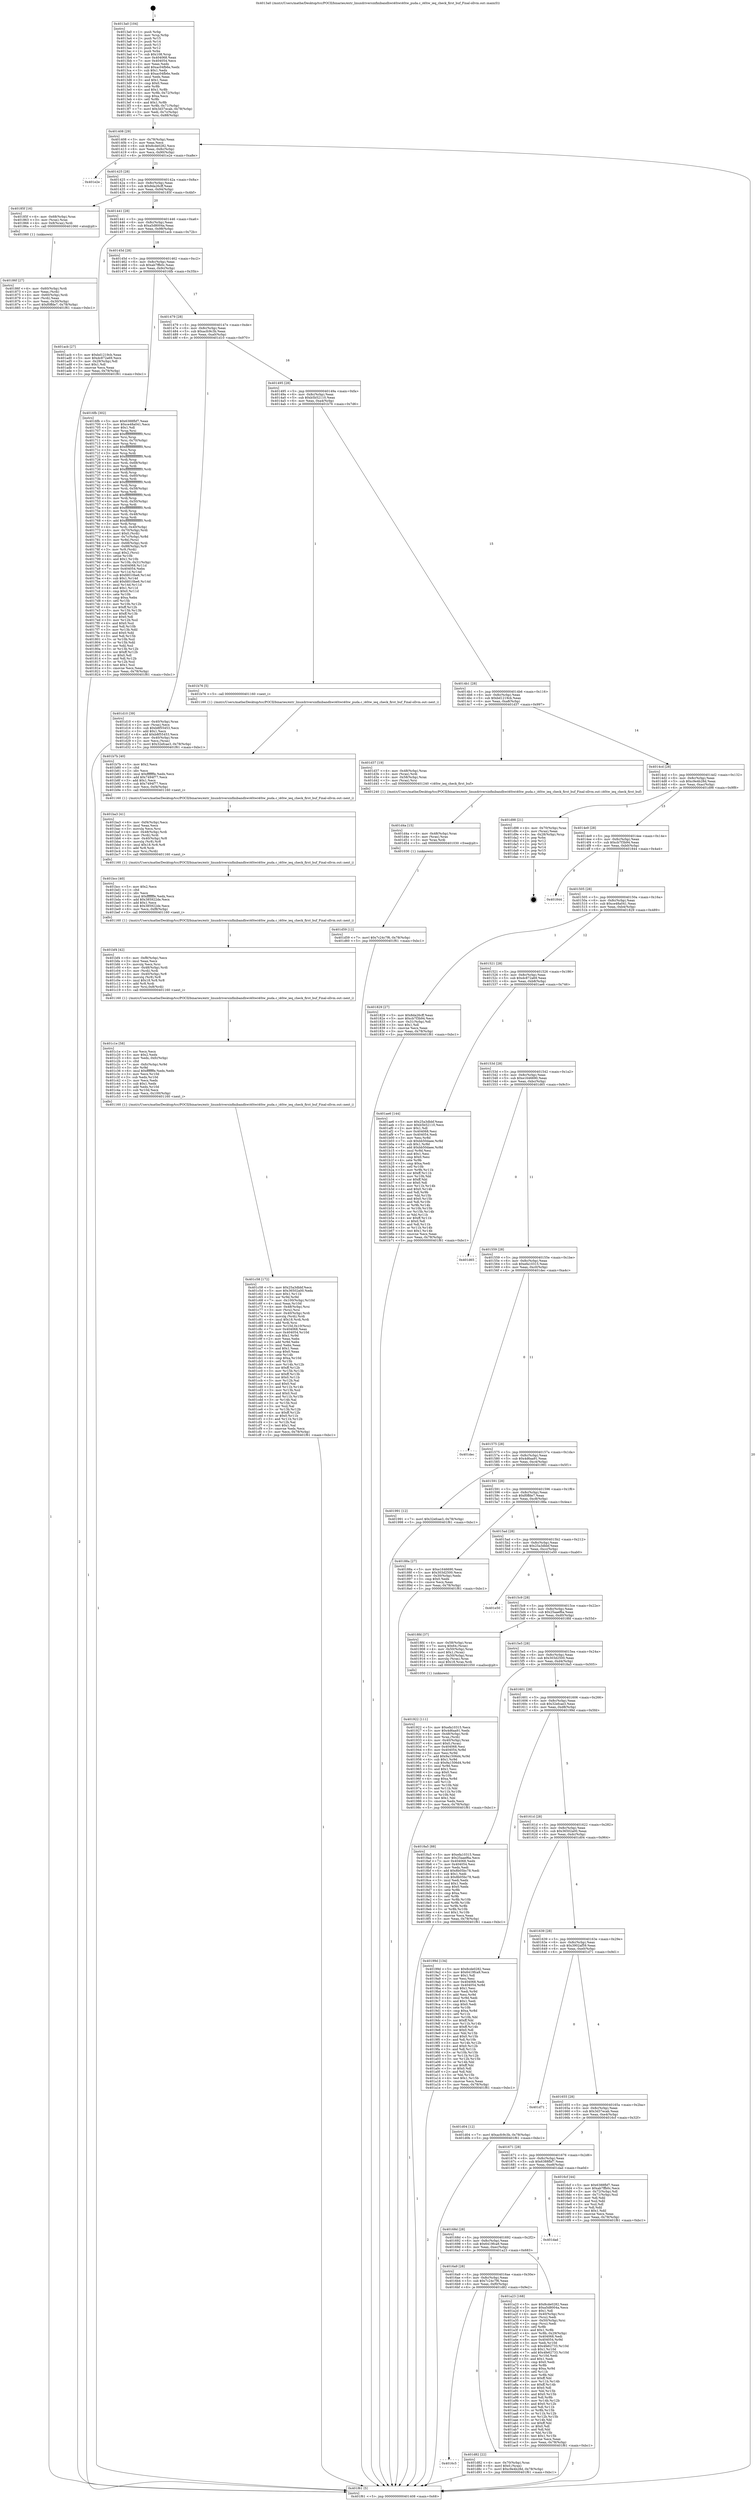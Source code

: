 digraph "0x4013a0" {
  label = "0x4013a0 (/mnt/c/Users/mathe/Desktop/tcc/POCII/binaries/extr_linuxdriversinfinibandhwi40iwi40iw_puda.c_i40iw_ieq_check_first_buf_Final-ollvm.out::main(0))"
  labelloc = "t"
  node[shape=record]

  Entry [label="",width=0.3,height=0.3,shape=circle,fillcolor=black,style=filled]
  "0x401408" [label="{
     0x401408 [29]\l
     | [instrs]\l
     &nbsp;&nbsp;0x401408 \<+3\>: mov -0x78(%rbp),%eax\l
     &nbsp;&nbsp;0x40140b \<+2\>: mov %eax,%ecx\l
     &nbsp;&nbsp;0x40140d \<+6\>: sub $0x8cde0282,%ecx\l
     &nbsp;&nbsp;0x401413 \<+6\>: mov %eax,-0x8c(%rbp)\l
     &nbsp;&nbsp;0x401419 \<+6\>: mov %ecx,-0x90(%rbp)\l
     &nbsp;&nbsp;0x40141f \<+6\>: je 0000000000401e2e \<main+0xa8e\>\l
  }"]
  "0x401e2e" [label="{
     0x401e2e\l
  }", style=dashed]
  "0x401425" [label="{
     0x401425 [28]\l
     | [instrs]\l
     &nbsp;&nbsp;0x401425 \<+5\>: jmp 000000000040142a \<main+0x8a\>\l
     &nbsp;&nbsp;0x40142a \<+6\>: mov -0x8c(%rbp),%eax\l
     &nbsp;&nbsp;0x401430 \<+5\>: sub $0x8da26cff,%eax\l
     &nbsp;&nbsp;0x401435 \<+6\>: mov %eax,-0x94(%rbp)\l
     &nbsp;&nbsp;0x40143b \<+6\>: je 000000000040185f \<main+0x4bf\>\l
  }"]
  Exit [label="",width=0.3,height=0.3,shape=circle,fillcolor=black,style=filled,peripheries=2]
  "0x40185f" [label="{
     0x40185f [16]\l
     | [instrs]\l
     &nbsp;&nbsp;0x40185f \<+4\>: mov -0x68(%rbp),%rax\l
     &nbsp;&nbsp;0x401863 \<+3\>: mov (%rax),%rax\l
     &nbsp;&nbsp;0x401866 \<+4\>: mov 0x8(%rax),%rdi\l
     &nbsp;&nbsp;0x40186a \<+5\>: call 0000000000401060 \<atoi@plt\>\l
     | [calls]\l
     &nbsp;&nbsp;0x401060 \{1\} (unknown)\l
  }"]
  "0x401441" [label="{
     0x401441 [28]\l
     | [instrs]\l
     &nbsp;&nbsp;0x401441 \<+5\>: jmp 0000000000401446 \<main+0xa6\>\l
     &nbsp;&nbsp;0x401446 \<+6\>: mov -0x8c(%rbp),%eax\l
     &nbsp;&nbsp;0x40144c \<+5\>: sub $0xa5d8004a,%eax\l
     &nbsp;&nbsp;0x401451 \<+6\>: mov %eax,-0x98(%rbp)\l
     &nbsp;&nbsp;0x401457 \<+6\>: je 0000000000401acb \<main+0x72b\>\l
  }"]
  "0x4016c5" [label="{
     0x4016c5\l
  }", style=dashed]
  "0x401acb" [label="{
     0x401acb [27]\l
     | [instrs]\l
     &nbsp;&nbsp;0x401acb \<+5\>: mov $0xbd1219cb,%eax\l
     &nbsp;&nbsp;0x401ad0 \<+5\>: mov $0xdc872a69,%ecx\l
     &nbsp;&nbsp;0x401ad5 \<+3\>: mov -0x29(%rbp),%dl\l
     &nbsp;&nbsp;0x401ad8 \<+3\>: test $0x1,%dl\l
     &nbsp;&nbsp;0x401adb \<+3\>: cmovne %ecx,%eax\l
     &nbsp;&nbsp;0x401ade \<+3\>: mov %eax,-0x78(%rbp)\l
     &nbsp;&nbsp;0x401ae1 \<+5\>: jmp 0000000000401f61 \<main+0xbc1\>\l
  }"]
  "0x40145d" [label="{
     0x40145d [28]\l
     | [instrs]\l
     &nbsp;&nbsp;0x40145d \<+5\>: jmp 0000000000401462 \<main+0xc2\>\l
     &nbsp;&nbsp;0x401462 \<+6\>: mov -0x8c(%rbp),%eax\l
     &nbsp;&nbsp;0x401468 \<+5\>: sub $0xab7ffb0c,%eax\l
     &nbsp;&nbsp;0x40146d \<+6\>: mov %eax,-0x9c(%rbp)\l
     &nbsp;&nbsp;0x401473 \<+6\>: je 00000000004016fb \<main+0x35b\>\l
  }"]
  "0x401d82" [label="{
     0x401d82 [22]\l
     | [instrs]\l
     &nbsp;&nbsp;0x401d82 \<+4\>: mov -0x70(%rbp),%rax\l
     &nbsp;&nbsp;0x401d86 \<+6\>: movl $0x0,(%rax)\l
     &nbsp;&nbsp;0x401d8c \<+7\>: movl $0xc9e4b28d,-0x78(%rbp)\l
     &nbsp;&nbsp;0x401d93 \<+5\>: jmp 0000000000401f61 \<main+0xbc1\>\l
  }"]
  "0x4016fb" [label="{
     0x4016fb [302]\l
     | [instrs]\l
     &nbsp;&nbsp;0x4016fb \<+5\>: mov $0x6388fbf7,%eax\l
     &nbsp;&nbsp;0x401700 \<+5\>: mov $0xce48a041,%ecx\l
     &nbsp;&nbsp;0x401705 \<+2\>: mov $0x1,%dl\l
     &nbsp;&nbsp;0x401707 \<+3\>: mov %rsp,%rsi\l
     &nbsp;&nbsp;0x40170a \<+4\>: add $0xfffffffffffffff0,%rsi\l
     &nbsp;&nbsp;0x40170e \<+3\>: mov %rsi,%rsp\l
     &nbsp;&nbsp;0x401711 \<+4\>: mov %rsi,-0x70(%rbp)\l
     &nbsp;&nbsp;0x401715 \<+3\>: mov %rsp,%rsi\l
     &nbsp;&nbsp;0x401718 \<+4\>: add $0xfffffffffffffff0,%rsi\l
     &nbsp;&nbsp;0x40171c \<+3\>: mov %rsi,%rsp\l
     &nbsp;&nbsp;0x40171f \<+3\>: mov %rsp,%rdi\l
     &nbsp;&nbsp;0x401722 \<+4\>: add $0xfffffffffffffff0,%rdi\l
     &nbsp;&nbsp;0x401726 \<+3\>: mov %rdi,%rsp\l
     &nbsp;&nbsp;0x401729 \<+4\>: mov %rdi,-0x68(%rbp)\l
     &nbsp;&nbsp;0x40172d \<+3\>: mov %rsp,%rdi\l
     &nbsp;&nbsp;0x401730 \<+4\>: add $0xfffffffffffffff0,%rdi\l
     &nbsp;&nbsp;0x401734 \<+3\>: mov %rdi,%rsp\l
     &nbsp;&nbsp;0x401737 \<+4\>: mov %rdi,-0x60(%rbp)\l
     &nbsp;&nbsp;0x40173b \<+3\>: mov %rsp,%rdi\l
     &nbsp;&nbsp;0x40173e \<+4\>: add $0xfffffffffffffff0,%rdi\l
     &nbsp;&nbsp;0x401742 \<+3\>: mov %rdi,%rsp\l
     &nbsp;&nbsp;0x401745 \<+4\>: mov %rdi,-0x58(%rbp)\l
     &nbsp;&nbsp;0x401749 \<+3\>: mov %rsp,%rdi\l
     &nbsp;&nbsp;0x40174c \<+4\>: add $0xfffffffffffffff0,%rdi\l
     &nbsp;&nbsp;0x401750 \<+3\>: mov %rdi,%rsp\l
     &nbsp;&nbsp;0x401753 \<+4\>: mov %rdi,-0x50(%rbp)\l
     &nbsp;&nbsp;0x401757 \<+3\>: mov %rsp,%rdi\l
     &nbsp;&nbsp;0x40175a \<+4\>: add $0xfffffffffffffff0,%rdi\l
     &nbsp;&nbsp;0x40175e \<+3\>: mov %rdi,%rsp\l
     &nbsp;&nbsp;0x401761 \<+4\>: mov %rdi,-0x48(%rbp)\l
     &nbsp;&nbsp;0x401765 \<+3\>: mov %rsp,%rdi\l
     &nbsp;&nbsp;0x401768 \<+4\>: add $0xfffffffffffffff0,%rdi\l
     &nbsp;&nbsp;0x40176c \<+3\>: mov %rdi,%rsp\l
     &nbsp;&nbsp;0x40176f \<+4\>: mov %rdi,-0x40(%rbp)\l
     &nbsp;&nbsp;0x401773 \<+4\>: mov -0x70(%rbp),%rdi\l
     &nbsp;&nbsp;0x401777 \<+6\>: movl $0x0,(%rdi)\l
     &nbsp;&nbsp;0x40177d \<+4\>: mov -0x7c(%rbp),%r8d\l
     &nbsp;&nbsp;0x401781 \<+3\>: mov %r8d,(%rsi)\l
     &nbsp;&nbsp;0x401784 \<+4\>: mov -0x68(%rbp),%rdi\l
     &nbsp;&nbsp;0x401788 \<+7\>: mov -0x88(%rbp),%r9\l
     &nbsp;&nbsp;0x40178f \<+3\>: mov %r9,(%rdi)\l
     &nbsp;&nbsp;0x401792 \<+3\>: cmpl $0x2,(%rsi)\l
     &nbsp;&nbsp;0x401795 \<+4\>: setne %r10b\l
     &nbsp;&nbsp;0x401799 \<+4\>: and $0x1,%r10b\l
     &nbsp;&nbsp;0x40179d \<+4\>: mov %r10b,-0x31(%rbp)\l
     &nbsp;&nbsp;0x4017a1 \<+8\>: mov 0x404068,%r11d\l
     &nbsp;&nbsp;0x4017a9 \<+7\>: mov 0x404054,%ebx\l
     &nbsp;&nbsp;0x4017b0 \<+3\>: mov %r11d,%r14d\l
     &nbsp;&nbsp;0x4017b3 \<+7\>: sub $0xfd010be6,%r14d\l
     &nbsp;&nbsp;0x4017ba \<+4\>: sub $0x1,%r14d\l
     &nbsp;&nbsp;0x4017be \<+7\>: add $0xfd010be6,%r14d\l
     &nbsp;&nbsp;0x4017c5 \<+4\>: imul %r14d,%r11d\l
     &nbsp;&nbsp;0x4017c9 \<+4\>: and $0x1,%r11d\l
     &nbsp;&nbsp;0x4017cd \<+4\>: cmp $0x0,%r11d\l
     &nbsp;&nbsp;0x4017d1 \<+4\>: sete %r10b\l
     &nbsp;&nbsp;0x4017d5 \<+3\>: cmp $0xa,%ebx\l
     &nbsp;&nbsp;0x4017d8 \<+4\>: setl %r15b\l
     &nbsp;&nbsp;0x4017dc \<+3\>: mov %r10b,%r12b\l
     &nbsp;&nbsp;0x4017df \<+4\>: xor $0xff,%r12b\l
     &nbsp;&nbsp;0x4017e3 \<+3\>: mov %r15b,%r13b\l
     &nbsp;&nbsp;0x4017e6 \<+4\>: xor $0xff,%r13b\l
     &nbsp;&nbsp;0x4017ea \<+3\>: xor $0x0,%dl\l
     &nbsp;&nbsp;0x4017ed \<+3\>: mov %r12b,%sil\l
     &nbsp;&nbsp;0x4017f0 \<+4\>: and $0x0,%sil\l
     &nbsp;&nbsp;0x4017f4 \<+3\>: and %dl,%r10b\l
     &nbsp;&nbsp;0x4017f7 \<+3\>: mov %r13b,%dil\l
     &nbsp;&nbsp;0x4017fa \<+4\>: and $0x0,%dil\l
     &nbsp;&nbsp;0x4017fe \<+3\>: and %dl,%r15b\l
     &nbsp;&nbsp;0x401801 \<+3\>: or %r10b,%sil\l
     &nbsp;&nbsp;0x401804 \<+3\>: or %r15b,%dil\l
     &nbsp;&nbsp;0x401807 \<+3\>: xor %dil,%sil\l
     &nbsp;&nbsp;0x40180a \<+3\>: or %r13b,%r12b\l
     &nbsp;&nbsp;0x40180d \<+4\>: xor $0xff,%r12b\l
     &nbsp;&nbsp;0x401811 \<+3\>: or $0x0,%dl\l
     &nbsp;&nbsp;0x401814 \<+3\>: and %dl,%r12b\l
     &nbsp;&nbsp;0x401817 \<+3\>: or %r12b,%sil\l
     &nbsp;&nbsp;0x40181a \<+4\>: test $0x1,%sil\l
     &nbsp;&nbsp;0x40181e \<+3\>: cmovne %ecx,%eax\l
     &nbsp;&nbsp;0x401821 \<+3\>: mov %eax,-0x78(%rbp)\l
     &nbsp;&nbsp;0x401824 \<+5\>: jmp 0000000000401f61 \<main+0xbc1\>\l
  }"]
  "0x401479" [label="{
     0x401479 [28]\l
     | [instrs]\l
     &nbsp;&nbsp;0x401479 \<+5\>: jmp 000000000040147e \<main+0xde\>\l
     &nbsp;&nbsp;0x40147e \<+6\>: mov -0x8c(%rbp),%eax\l
     &nbsp;&nbsp;0x401484 \<+5\>: sub $0xacfc9c3b,%eax\l
     &nbsp;&nbsp;0x401489 \<+6\>: mov %eax,-0xa0(%rbp)\l
     &nbsp;&nbsp;0x40148f \<+6\>: je 0000000000401d10 \<main+0x970\>\l
  }"]
  "0x401d59" [label="{
     0x401d59 [12]\l
     | [instrs]\l
     &nbsp;&nbsp;0x401d59 \<+7\>: movl $0x7c24c7f6,-0x78(%rbp)\l
     &nbsp;&nbsp;0x401d60 \<+5\>: jmp 0000000000401f61 \<main+0xbc1\>\l
  }"]
  "0x401d10" [label="{
     0x401d10 [39]\l
     | [instrs]\l
     &nbsp;&nbsp;0x401d10 \<+4\>: mov -0x40(%rbp),%rax\l
     &nbsp;&nbsp;0x401d14 \<+2\>: mov (%rax),%ecx\l
     &nbsp;&nbsp;0x401d16 \<+6\>: sub $0xb8f55453,%ecx\l
     &nbsp;&nbsp;0x401d1c \<+3\>: add $0x1,%ecx\l
     &nbsp;&nbsp;0x401d1f \<+6\>: add $0xb8f55453,%ecx\l
     &nbsp;&nbsp;0x401d25 \<+4\>: mov -0x40(%rbp),%rax\l
     &nbsp;&nbsp;0x401d29 \<+2\>: mov %ecx,(%rax)\l
     &nbsp;&nbsp;0x401d2b \<+7\>: movl $0x32efcae3,-0x78(%rbp)\l
     &nbsp;&nbsp;0x401d32 \<+5\>: jmp 0000000000401f61 \<main+0xbc1\>\l
  }"]
  "0x401495" [label="{
     0x401495 [28]\l
     | [instrs]\l
     &nbsp;&nbsp;0x401495 \<+5\>: jmp 000000000040149a \<main+0xfa\>\l
     &nbsp;&nbsp;0x40149a \<+6\>: mov -0x8c(%rbp),%eax\l
     &nbsp;&nbsp;0x4014a0 \<+5\>: sub $0xb5b52110,%eax\l
     &nbsp;&nbsp;0x4014a5 \<+6\>: mov %eax,-0xa4(%rbp)\l
     &nbsp;&nbsp;0x4014ab \<+6\>: je 0000000000401b76 \<main+0x7d6\>\l
  }"]
  "0x401d4a" [label="{
     0x401d4a [15]\l
     | [instrs]\l
     &nbsp;&nbsp;0x401d4a \<+4\>: mov -0x48(%rbp),%rax\l
     &nbsp;&nbsp;0x401d4e \<+3\>: mov (%rax),%rax\l
     &nbsp;&nbsp;0x401d51 \<+3\>: mov %rax,%rdi\l
     &nbsp;&nbsp;0x401d54 \<+5\>: call 0000000000401030 \<free@plt\>\l
     | [calls]\l
     &nbsp;&nbsp;0x401030 \{1\} (unknown)\l
  }"]
  "0x401b76" [label="{
     0x401b76 [5]\l
     | [instrs]\l
     &nbsp;&nbsp;0x401b76 \<+5\>: call 0000000000401160 \<next_i\>\l
     | [calls]\l
     &nbsp;&nbsp;0x401160 \{1\} (/mnt/c/Users/mathe/Desktop/tcc/POCII/binaries/extr_linuxdriversinfinibandhwi40iwi40iw_puda.c_i40iw_ieq_check_first_buf_Final-ollvm.out::next_i)\l
  }"]
  "0x4014b1" [label="{
     0x4014b1 [28]\l
     | [instrs]\l
     &nbsp;&nbsp;0x4014b1 \<+5\>: jmp 00000000004014b6 \<main+0x116\>\l
     &nbsp;&nbsp;0x4014b6 \<+6\>: mov -0x8c(%rbp),%eax\l
     &nbsp;&nbsp;0x4014bc \<+5\>: sub $0xbd1219cb,%eax\l
     &nbsp;&nbsp;0x4014c1 \<+6\>: mov %eax,-0xa8(%rbp)\l
     &nbsp;&nbsp;0x4014c7 \<+6\>: je 0000000000401d37 \<main+0x997\>\l
  }"]
  "0x401c58" [label="{
     0x401c58 [172]\l
     | [instrs]\l
     &nbsp;&nbsp;0x401c58 \<+5\>: mov $0x25a3dbbf,%ecx\l
     &nbsp;&nbsp;0x401c5d \<+5\>: mov $0x36502a00,%edx\l
     &nbsp;&nbsp;0x401c62 \<+3\>: mov $0x1,%r11b\l
     &nbsp;&nbsp;0x401c65 \<+3\>: xor %r9d,%r9d\l
     &nbsp;&nbsp;0x401c68 \<+7\>: mov -0x100(%rbp),%r10d\l
     &nbsp;&nbsp;0x401c6f \<+4\>: imul %eax,%r10d\l
     &nbsp;&nbsp;0x401c73 \<+4\>: mov -0x48(%rbp),%rsi\l
     &nbsp;&nbsp;0x401c77 \<+3\>: mov (%rsi),%rsi\l
     &nbsp;&nbsp;0x401c7a \<+4\>: mov -0x40(%rbp),%rdi\l
     &nbsp;&nbsp;0x401c7e \<+3\>: movslq (%rdi),%rdi\l
     &nbsp;&nbsp;0x401c81 \<+4\>: imul $0x18,%rdi,%rdi\l
     &nbsp;&nbsp;0x401c85 \<+3\>: add %rdi,%rsi\l
     &nbsp;&nbsp;0x401c88 \<+4\>: mov %r10d,0x10(%rsi)\l
     &nbsp;&nbsp;0x401c8c \<+7\>: mov 0x404068,%eax\l
     &nbsp;&nbsp;0x401c93 \<+8\>: mov 0x404054,%r10d\l
     &nbsp;&nbsp;0x401c9b \<+4\>: sub $0x1,%r9d\l
     &nbsp;&nbsp;0x401c9f \<+2\>: mov %eax,%ebx\l
     &nbsp;&nbsp;0x401ca1 \<+3\>: add %r9d,%ebx\l
     &nbsp;&nbsp;0x401ca4 \<+3\>: imul %ebx,%eax\l
     &nbsp;&nbsp;0x401ca7 \<+3\>: and $0x1,%eax\l
     &nbsp;&nbsp;0x401caa \<+3\>: cmp $0x0,%eax\l
     &nbsp;&nbsp;0x401cad \<+4\>: sete %r14b\l
     &nbsp;&nbsp;0x401cb1 \<+4\>: cmp $0xa,%r10d\l
     &nbsp;&nbsp;0x401cb5 \<+4\>: setl %r15b\l
     &nbsp;&nbsp;0x401cb9 \<+3\>: mov %r14b,%r12b\l
     &nbsp;&nbsp;0x401cbc \<+4\>: xor $0xff,%r12b\l
     &nbsp;&nbsp;0x401cc0 \<+3\>: mov %r15b,%r13b\l
     &nbsp;&nbsp;0x401cc3 \<+4\>: xor $0xff,%r13b\l
     &nbsp;&nbsp;0x401cc7 \<+4\>: xor $0x0,%r11b\l
     &nbsp;&nbsp;0x401ccb \<+3\>: mov %r12b,%al\l
     &nbsp;&nbsp;0x401cce \<+2\>: and $0x0,%al\l
     &nbsp;&nbsp;0x401cd0 \<+3\>: and %r11b,%r14b\l
     &nbsp;&nbsp;0x401cd3 \<+3\>: mov %r13b,%sil\l
     &nbsp;&nbsp;0x401cd6 \<+4\>: and $0x0,%sil\l
     &nbsp;&nbsp;0x401cda \<+3\>: and %r11b,%r15b\l
     &nbsp;&nbsp;0x401cdd \<+3\>: or %r14b,%al\l
     &nbsp;&nbsp;0x401ce0 \<+3\>: or %r15b,%sil\l
     &nbsp;&nbsp;0x401ce3 \<+3\>: xor %sil,%al\l
     &nbsp;&nbsp;0x401ce6 \<+3\>: or %r13b,%r12b\l
     &nbsp;&nbsp;0x401ce9 \<+4\>: xor $0xff,%r12b\l
     &nbsp;&nbsp;0x401ced \<+4\>: or $0x0,%r11b\l
     &nbsp;&nbsp;0x401cf1 \<+3\>: and %r11b,%r12b\l
     &nbsp;&nbsp;0x401cf4 \<+3\>: or %r12b,%al\l
     &nbsp;&nbsp;0x401cf7 \<+2\>: test $0x1,%al\l
     &nbsp;&nbsp;0x401cf9 \<+3\>: cmovne %edx,%ecx\l
     &nbsp;&nbsp;0x401cfc \<+3\>: mov %ecx,-0x78(%rbp)\l
     &nbsp;&nbsp;0x401cff \<+5\>: jmp 0000000000401f61 \<main+0xbc1\>\l
  }"]
  "0x401d37" [label="{
     0x401d37 [19]\l
     | [instrs]\l
     &nbsp;&nbsp;0x401d37 \<+4\>: mov -0x48(%rbp),%rax\l
     &nbsp;&nbsp;0x401d3b \<+3\>: mov (%rax),%rdi\l
     &nbsp;&nbsp;0x401d3e \<+4\>: mov -0x58(%rbp),%rax\l
     &nbsp;&nbsp;0x401d42 \<+3\>: mov (%rax),%rsi\l
     &nbsp;&nbsp;0x401d45 \<+5\>: call 0000000000401240 \<i40iw_ieq_check_first_buf\>\l
     | [calls]\l
     &nbsp;&nbsp;0x401240 \{1\} (/mnt/c/Users/mathe/Desktop/tcc/POCII/binaries/extr_linuxdriversinfinibandhwi40iwi40iw_puda.c_i40iw_ieq_check_first_buf_Final-ollvm.out::i40iw_ieq_check_first_buf)\l
  }"]
  "0x4014cd" [label="{
     0x4014cd [28]\l
     | [instrs]\l
     &nbsp;&nbsp;0x4014cd \<+5\>: jmp 00000000004014d2 \<main+0x132\>\l
     &nbsp;&nbsp;0x4014d2 \<+6\>: mov -0x8c(%rbp),%eax\l
     &nbsp;&nbsp;0x4014d8 \<+5\>: sub $0xc9e4b28d,%eax\l
     &nbsp;&nbsp;0x4014dd \<+6\>: mov %eax,-0xac(%rbp)\l
     &nbsp;&nbsp;0x4014e3 \<+6\>: je 0000000000401d98 \<main+0x9f8\>\l
  }"]
  "0x401c1e" [label="{
     0x401c1e [58]\l
     | [instrs]\l
     &nbsp;&nbsp;0x401c1e \<+2\>: xor %ecx,%ecx\l
     &nbsp;&nbsp;0x401c20 \<+5\>: mov $0x2,%edx\l
     &nbsp;&nbsp;0x401c25 \<+6\>: mov %edx,-0xfc(%rbp)\l
     &nbsp;&nbsp;0x401c2b \<+1\>: cltd\l
     &nbsp;&nbsp;0x401c2c \<+7\>: mov -0xfc(%rbp),%r9d\l
     &nbsp;&nbsp;0x401c33 \<+3\>: idiv %r9d\l
     &nbsp;&nbsp;0x401c36 \<+6\>: imul $0xfffffffe,%edx,%edx\l
     &nbsp;&nbsp;0x401c3c \<+3\>: mov %ecx,%r10d\l
     &nbsp;&nbsp;0x401c3f \<+3\>: sub %edx,%r10d\l
     &nbsp;&nbsp;0x401c42 \<+2\>: mov %ecx,%edx\l
     &nbsp;&nbsp;0x401c44 \<+3\>: sub $0x1,%edx\l
     &nbsp;&nbsp;0x401c47 \<+3\>: add %edx,%r10d\l
     &nbsp;&nbsp;0x401c4a \<+3\>: sub %r10d,%ecx\l
     &nbsp;&nbsp;0x401c4d \<+6\>: mov %ecx,-0x100(%rbp)\l
     &nbsp;&nbsp;0x401c53 \<+5\>: call 0000000000401160 \<next_i\>\l
     | [calls]\l
     &nbsp;&nbsp;0x401160 \{1\} (/mnt/c/Users/mathe/Desktop/tcc/POCII/binaries/extr_linuxdriversinfinibandhwi40iwi40iw_puda.c_i40iw_ieq_check_first_buf_Final-ollvm.out::next_i)\l
  }"]
  "0x401d98" [label="{
     0x401d98 [21]\l
     | [instrs]\l
     &nbsp;&nbsp;0x401d98 \<+4\>: mov -0x70(%rbp),%rax\l
     &nbsp;&nbsp;0x401d9c \<+2\>: mov (%rax),%eax\l
     &nbsp;&nbsp;0x401d9e \<+4\>: lea -0x28(%rbp),%rsp\l
     &nbsp;&nbsp;0x401da2 \<+1\>: pop %rbx\l
     &nbsp;&nbsp;0x401da3 \<+2\>: pop %r12\l
     &nbsp;&nbsp;0x401da5 \<+2\>: pop %r13\l
     &nbsp;&nbsp;0x401da7 \<+2\>: pop %r14\l
     &nbsp;&nbsp;0x401da9 \<+2\>: pop %r15\l
     &nbsp;&nbsp;0x401dab \<+1\>: pop %rbp\l
     &nbsp;&nbsp;0x401dac \<+1\>: ret\l
  }"]
  "0x4014e9" [label="{
     0x4014e9 [28]\l
     | [instrs]\l
     &nbsp;&nbsp;0x4014e9 \<+5\>: jmp 00000000004014ee \<main+0x14e\>\l
     &nbsp;&nbsp;0x4014ee \<+6\>: mov -0x8c(%rbp),%eax\l
     &nbsp;&nbsp;0x4014f4 \<+5\>: sub $0xcb7f3b94,%eax\l
     &nbsp;&nbsp;0x4014f9 \<+6\>: mov %eax,-0xb0(%rbp)\l
     &nbsp;&nbsp;0x4014ff \<+6\>: je 0000000000401844 \<main+0x4a4\>\l
  }"]
  "0x401bf4" [label="{
     0x401bf4 [42]\l
     | [instrs]\l
     &nbsp;&nbsp;0x401bf4 \<+6\>: mov -0xf8(%rbp),%ecx\l
     &nbsp;&nbsp;0x401bfa \<+3\>: imul %eax,%ecx\l
     &nbsp;&nbsp;0x401bfd \<+3\>: movslq %ecx,%rsi\l
     &nbsp;&nbsp;0x401c00 \<+4\>: mov -0x48(%rbp),%rdi\l
     &nbsp;&nbsp;0x401c04 \<+3\>: mov (%rdi),%rdi\l
     &nbsp;&nbsp;0x401c07 \<+4\>: mov -0x40(%rbp),%r8\l
     &nbsp;&nbsp;0x401c0b \<+3\>: movslq (%r8),%r8\l
     &nbsp;&nbsp;0x401c0e \<+4\>: imul $0x18,%r8,%r8\l
     &nbsp;&nbsp;0x401c12 \<+3\>: add %r8,%rdi\l
     &nbsp;&nbsp;0x401c15 \<+4\>: mov %rsi,0x8(%rdi)\l
     &nbsp;&nbsp;0x401c19 \<+5\>: call 0000000000401160 \<next_i\>\l
     | [calls]\l
     &nbsp;&nbsp;0x401160 \{1\} (/mnt/c/Users/mathe/Desktop/tcc/POCII/binaries/extr_linuxdriversinfinibandhwi40iwi40iw_puda.c_i40iw_ieq_check_first_buf_Final-ollvm.out::next_i)\l
  }"]
  "0x401844" [label="{
     0x401844\l
  }", style=dashed]
  "0x401505" [label="{
     0x401505 [28]\l
     | [instrs]\l
     &nbsp;&nbsp;0x401505 \<+5\>: jmp 000000000040150a \<main+0x16a\>\l
     &nbsp;&nbsp;0x40150a \<+6\>: mov -0x8c(%rbp),%eax\l
     &nbsp;&nbsp;0x401510 \<+5\>: sub $0xce48a041,%eax\l
     &nbsp;&nbsp;0x401515 \<+6\>: mov %eax,-0xb4(%rbp)\l
     &nbsp;&nbsp;0x40151b \<+6\>: je 0000000000401829 \<main+0x489\>\l
  }"]
  "0x401bcc" [label="{
     0x401bcc [40]\l
     | [instrs]\l
     &nbsp;&nbsp;0x401bcc \<+5\>: mov $0x2,%ecx\l
     &nbsp;&nbsp;0x401bd1 \<+1\>: cltd\l
     &nbsp;&nbsp;0x401bd2 \<+2\>: idiv %ecx\l
     &nbsp;&nbsp;0x401bd4 \<+6\>: imul $0xfffffffe,%edx,%ecx\l
     &nbsp;&nbsp;0x401bda \<+6\>: add $0x385922de,%ecx\l
     &nbsp;&nbsp;0x401be0 \<+3\>: add $0x1,%ecx\l
     &nbsp;&nbsp;0x401be3 \<+6\>: sub $0x385922de,%ecx\l
     &nbsp;&nbsp;0x401be9 \<+6\>: mov %ecx,-0xf8(%rbp)\l
     &nbsp;&nbsp;0x401bef \<+5\>: call 0000000000401160 \<next_i\>\l
     | [calls]\l
     &nbsp;&nbsp;0x401160 \{1\} (/mnt/c/Users/mathe/Desktop/tcc/POCII/binaries/extr_linuxdriversinfinibandhwi40iwi40iw_puda.c_i40iw_ieq_check_first_buf_Final-ollvm.out::next_i)\l
  }"]
  "0x401829" [label="{
     0x401829 [27]\l
     | [instrs]\l
     &nbsp;&nbsp;0x401829 \<+5\>: mov $0x8da26cff,%eax\l
     &nbsp;&nbsp;0x40182e \<+5\>: mov $0xcb7f3b94,%ecx\l
     &nbsp;&nbsp;0x401833 \<+3\>: mov -0x31(%rbp),%dl\l
     &nbsp;&nbsp;0x401836 \<+3\>: test $0x1,%dl\l
     &nbsp;&nbsp;0x401839 \<+3\>: cmovne %ecx,%eax\l
     &nbsp;&nbsp;0x40183c \<+3\>: mov %eax,-0x78(%rbp)\l
     &nbsp;&nbsp;0x40183f \<+5\>: jmp 0000000000401f61 \<main+0xbc1\>\l
  }"]
  "0x401521" [label="{
     0x401521 [28]\l
     | [instrs]\l
     &nbsp;&nbsp;0x401521 \<+5\>: jmp 0000000000401526 \<main+0x186\>\l
     &nbsp;&nbsp;0x401526 \<+6\>: mov -0x8c(%rbp),%eax\l
     &nbsp;&nbsp;0x40152c \<+5\>: sub $0xdc872a69,%eax\l
     &nbsp;&nbsp;0x401531 \<+6\>: mov %eax,-0xb8(%rbp)\l
     &nbsp;&nbsp;0x401537 \<+6\>: je 0000000000401ae6 \<main+0x746\>\l
  }"]
  "0x401ba3" [label="{
     0x401ba3 [41]\l
     | [instrs]\l
     &nbsp;&nbsp;0x401ba3 \<+6\>: mov -0xf4(%rbp),%ecx\l
     &nbsp;&nbsp;0x401ba9 \<+3\>: imul %eax,%ecx\l
     &nbsp;&nbsp;0x401bac \<+3\>: movslq %ecx,%rsi\l
     &nbsp;&nbsp;0x401baf \<+4\>: mov -0x48(%rbp),%rdi\l
     &nbsp;&nbsp;0x401bb3 \<+3\>: mov (%rdi),%rdi\l
     &nbsp;&nbsp;0x401bb6 \<+4\>: mov -0x40(%rbp),%r8\l
     &nbsp;&nbsp;0x401bba \<+3\>: movslq (%r8),%r8\l
     &nbsp;&nbsp;0x401bbd \<+4\>: imul $0x18,%r8,%r8\l
     &nbsp;&nbsp;0x401bc1 \<+3\>: add %r8,%rdi\l
     &nbsp;&nbsp;0x401bc4 \<+3\>: mov %rsi,(%rdi)\l
     &nbsp;&nbsp;0x401bc7 \<+5\>: call 0000000000401160 \<next_i\>\l
     | [calls]\l
     &nbsp;&nbsp;0x401160 \{1\} (/mnt/c/Users/mathe/Desktop/tcc/POCII/binaries/extr_linuxdriversinfinibandhwi40iwi40iw_puda.c_i40iw_ieq_check_first_buf_Final-ollvm.out::next_i)\l
  }"]
  "0x401ae6" [label="{
     0x401ae6 [144]\l
     | [instrs]\l
     &nbsp;&nbsp;0x401ae6 \<+5\>: mov $0x25a3dbbf,%eax\l
     &nbsp;&nbsp;0x401aeb \<+5\>: mov $0xb5b52110,%ecx\l
     &nbsp;&nbsp;0x401af0 \<+2\>: mov $0x1,%dl\l
     &nbsp;&nbsp;0x401af2 \<+7\>: mov 0x404068,%esi\l
     &nbsp;&nbsp;0x401af9 \<+7\>: mov 0x404054,%edi\l
     &nbsp;&nbsp;0x401b00 \<+3\>: mov %esi,%r8d\l
     &nbsp;&nbsp;0x401b03 \<+7\>: sub $0xbb50daee,%r8d\l
     &nbsp;&nbsp;0x401b0a \<+4\>: sub $0x1,%r8d\l
     &nbsp;&nbsp;0x401b0e \<+7\>: add $0xbb50daee,%r8d\l
     &nbsp;&nbsp;0x401b15 \<+4\>: imul %r8d,%esi\l
     &nbsp;&nbsp;0x401b19 \<+3\>: and $0x1,%esi\l
     &nbsp;&nbsp;0x401b1c \<+3\>: cmp $0x0,%esi\l
     &nbsp;&nbsp;0x401b1f \<+4\>: sete %r9b\l
     &nbsp;&nbsp;0x401b23 \<+3\>: cmp $0xa,%edi\l
     &nbsp;&nbsp;0x401b26 \<+4\>: setl %r10b\l
     &nbsp;&nbsp;0x401b2a \<+3\>: mov %r9b,%r11b\l
     &nbsp;&nbsp;0x401b2d \<+4\>: xor $0xff,%r11b\l
     &nbsp;&nbsp;0x401b31 \<+3\>: mov %r10b,%bl\l
     &nbsp;&nbsp;0x401b34 \<+3\>: xor $0xff,%bl\l
     &nbsp;&nbsp;0x401b37 \<+3\>: xor $0x0,%dl\l
     &nbsp;&nbsp;0x401b3a \<+3\>: mov %r11b,%r14b\l
     &nbsp;&nbsp;0x401b3d \<+4\>: and $0x0,%r14b\l
     &nbsp;&nbsp;0x401b41 \<+3\>: and %dl,%r9b\l
     &nbsp;&nbsp;0x401b44 \<+3\>: mov %bl,%r15b\l
     &nbsp;&nbsp;0x401b47 \<+4\>: and $0x0,%r15b\l
     &nbsp;&nbsp;0x401b4b \<+3\>: and %dl,%r10b\l
     &nbsp;&nbsp;0x401b4e \<+3\>: or %r9b,%r14b\l
     &nbsp;&nbsp;0x401b51 \<+3\>: or %r10b,%r15b\l
     &nbsp;&nbsp;0x401b54 \<+3\>: xor %r15b,%r14b\l
     &nbsp;&nbsp;0x401b57 \<+3\>: or %bl,%r11b\l
     &nbsp;&nbsp;0x401b5a \<+4\>: xor $0xff,%r11b\l
     &nbsp;&nbsp;0x401b5e \<+3\>: or $0x0,%dl\l
     &nbsp;&nbsp;0x401b61 \<+3\>: and %dl,%r11b\l
     &nbsp;&nbsp;0x401b64 \<+3\>: or %r11b,%r14b\l
     &nbsp;&nbsp;0x401b67 \<+4\>: test $0x1,%r14b\l
     &nbsp;&nbsp;0x401b6b \<+3\>: cmovne %ecx,%eax\l
     &nbsp;&nbsp;0x401b6e \<+3\>: mov %eax,-0x78(%rbp)\l
     &nbsp;&nbsp;0x401b71 \<+5\>: jmp 0000000000401f61 \<main+0xbc1\>\l
  }"]
  "0x40153d" [label="{
     0x40153d [28]\l
     | [instrs]\l
     &nbsp;&nbsp;0x40153d \<+5\>: jmp 0000000000401542 \<main+0x1a2\>\l
     &nbsp;&nbsp;0x401542 \<+6\>: mov -0x8c(%rbp),%eax\l
     &nbsp;&nbsp;0x401548 \<+5\>: sub $0xe1646690,%eax\l
     &nbsp;&nbsp;0x40154d \<+6\>: mov %eax,-0xbc(%rbp)\l
     &nbsp;&nbsp;0x401553 \<+6\>: je 0000000000401d65 \<main+0x9c5\>\l
  }"]
  "0x401b7b" [label="{
     0x401b7b [40]\l
     | [instrs]\l
     &nbsp;&nbsp;0x401b7b \<+5\>: mov $0x2,%ecx\l
     &nbsp;&nbsp;0x401b80 \<+1\>: cltd\l
     &nbsp;&nbsp;0x401b81 \<+2\>: idiv %ecx\l
     &nbsp;&nbsp;0x401b83 \<+6\>: imul $0xfffffffe,%edx,%ecx\l
     &nbsp;&nbsp;0x401b89 \<+6\>: add $0x7494f77,%ecx\l
     &nbsp;&nbsp;0x401b8f \<+3\>: add $0x1,%ecx\l
     &nbsp;&nbsp;0x401b92 \<+6\>: sub $0x7494f77,%ecx\l
     &nbsp;&nbsp;0x401b98 \<+6\>: mov %ecx,-0xf4(%rbp)\l
     &nbsp;&nbsp;0x401b9e \<+5\>: call 0000000000401160 \<next_i\>\l
     | [calls]\l
     &nbsp;&nbsp;0x401160 \{1\} (/mnt/c/Users/mathe/Desktop/tcc/POCII/binaries/extr_linuxdriversinfinibandhwi40iwi40iw_puda.c_i40iw_ieq_check_first_buf_Final-ollvm.out::next_i)\l
  }"]
  "0x401d65" [label="{
     0x401d65\l
  }", style=dashed]
  "0x401559" [label="{
     0x401559 [28]\l
     | [instrs]\l
     &nbsp;&nbsp;0x401559 \<+5\>: jmp 000000000040155e \<main+0x1be\>\l
     &nbsp;&nbsp;0x40155e \<+6\>: mov -0x8c(%rbp),%eax\l
     &nbsp;&nbsp;0x401564 \<+5\>: sub $0xefa10315,%eax\l
     &nbsp;&nbsp;0x401569 \<+6\>: mov %eax,-0xc0(%rbp)\l
     &nbsp;&nbsp;0x40156f \<+6\>: je 0000000000401dec \<main+0xa4c\>\l
  }"]
  "0x4016a9" [label="{
     0x4016a9 [28]\l
     | [instrs]\l
     &nbsp;&nbsp;0x4016a9 \<+5\>: jmp 00000000004016ae \<main+0x30e\>\l
     &nbsp;&nbsp;0x4016ae \<+6\>: mov -0x8c(%rbp),%eax\l
     &nbsp;&nbsp;0x4016b4 \<+5\>: sub $0x7c24c7f6,%eax\l
     &nbsp;&nbsp;0x4016b9 \<+6\>: mov %eax,-0xf0(%rbp)\l
     &nbsp;&nbsp;0x4016bf \<+6\>: je 0000000000401d82 \<main+0x9e2\>\l
  }"]
  "0x401dec" [label="{
     0x401dec\l
  }", style=dashed]
  "0x401575" [label="{
     0x401575 [28]\l
     | [instrs]\l
     &nbsp;&nbsp;0x401575 \<+5\>: jmp 000000000040157a \<main+0x1da\>\l
     &nbsp;&nbsp;0x40157a \<+6\>: mov -0x8c(%rbp),%eax\l
     &nbsp;&nbsp;0x401580 \<+5\>: sub $0x4d6aa91,%eax\l
     &nbsp;&nbsp;0x401585 \<+6\>: mov %eax,-0xc4(%rbp)\l
     &nbsp;&nbsp;0x40158b \<+6\>: je 0000000000401991 \<main+0x5f1\>\l
  }"]
  "0x401a23" [label="{
     0x401a23 [168]\l
     | [instrs]\l
     &nbsp;&nbsp;0x401a23 \<+5\>: mov $0x8cde0282,%eax\l
     &nbsp;&nbsp;0x401a28 \<+5\>: mov $0xa5d8004a,%ecx\l
     &nbsp;&nbsp;0x401a2d \<+2\>: mov $0x1,%dl\l
     &nbsp;&nbsp;0x401a2f \<+4\>: mov -0x40(%rbp),%rsi\l
     &nbsp;&nbsp;0x401a33 \<+2\>: mov (%rsi),%edi\l
     &nbsp;&nbsp;0x401a35 \<+4\>: mov -0x50(%rbp),%rsi\l
     &nbsp;&nbsp;0x401a39 \<+2\>: cmp (%rsi),%edi\l
     &nbsp;&nbsp;0x401a3b \<+4\>: setl %r8b\l
     &nbsp;&nbsp;0x401a3f \<+4\>: and $0x1,%r8b\l
     &nbsp;&nbsp;0x401a43 \<+4\>: mov %r8b,-0x29(%rbp)\l
     &nbsp;&nbsp;0x401a47 \<+7\>: mov 0x404068,%edi\l
     &nbsp;&nbsp;0x401a4e \<+8\>: mov 0x404054,%r9d\l
     &nbsp;&nbsp;0x401a56 \<+3\>: mov %edi,%r10d\l
     &nbsp;&nbsp;0x401a59 \<+7\>: sub $0x4fe62733,%r10d\l
     &nbsp;&nbsp;0x401a60 \<+4\>: sub $0x1,%r10d\l
     &nbsp;&nbsp;0x401a64 \<+7\>: add $0x4fe62733,%r10d\l
     &nbsp;&nbsp;0x401a6b \<+4\>: imul %r10d,%edi\l
     &nbsp;&nbsp;0x401a6f \<+3\>: and $0x1,%edi\l
     &nbsp;&nbsp;0x401a72 \<+3\>: cmp $0x0,%edi\l
     &nbsp;&nbsp;0x401a75 \<+4\>: sete %r8b\l
     &nbsp;&nbsp;0x401a79 \<+4\>: cmp $0xa,%r9d\l
     &nbsp;&nbsp;0x401a7d \<+4\>: setl %r11b\l
     &nbsp;&nbsp;0x401a81 \<+3\>: mov %r8b,%bl\l
     &nbsp;&nbsp;0x401a84 \<+3\>: xor $0xff,%bl\l
     &nbsp;&nbsp;0x401a87 \<+3\>: mov %r11b,%r14b\l
     &nbsp;&nbsp;0x401a8a \<+4\>: xor $0xff,%r14b\l
     &nbsp;&nbsp;0x401a8e \<+3\>: xor $0x0,%dl\l
     &nbsp;&nbsp;0x401a91 \<+3\>: mov %bl,%r15b\l
     &nbsp;&nbsp;0x401a94 \<+4\>: and $0x0,%r15b\l
     &nbsp;&nbsp;0x401a98 \<+3\>: and %dl,%r8b\l
     &nbsp;&nbsp;0x401a9b \<+3\>: mov %r14b,%r12b\l
     &nbsp;&nbsp;0x401a9e \<+4\>: and $0x0,%r12b\l
     &nbsp;&nbsp;0x401aa2 \<+3\>: and %dl,%r11b\l
     &nbsp;&nbsp;0x401aa5 \<+3\>: or %r8b,%r15b\l
     &nbsp;&nbsp;0x401aa8 \<+3\>: or %r11b,%r12b\l
     &nbsp;&nbsp;0x401aab \<+3\>: xor %r12b,%r15b\l
     &nbsp;&nbsp;0x401aae \<+3\>: or %r14b,%bl\l
     &nbsp;&nbsp;0x401ab1 \<+3\>: xor $0xff,%bl\l
     &nbsp;&nbsp;0x401ab4 \<+3\>: or $0x0,%dl\l
     &nbsp;&nbsp;0x401ab7 \<+2\>: and %dl,%bl\l
     &nbsp;&nbsp;0x401ab9 \<+3\>: or %bl,%r15b\l
     &nbsp;&nbsp;0x401abc \<+4\>: test $0x1,%r15b\l
     &nbsp;&nbsp;0x401ac0 \<+3\>: cmovne %ecx,%eax\l
     &nbsp;&nbsp;0x401ac3 \<+3\>: mov %eax,-0x78(%rbp)\l
     &nbsp;&nbsp;0x401ac6 \<+5\>: jmp 0000000000401f61 \<main+0xbc1\>\l
  }"]
  "0x401991" [label="{
     0x401991 [12]\l
     | [instrs]\l
     &nbsp;&nbsp;0x401991 \<+7\>: movl $0x32efcae3,-0x78(%rbp)\l
     &nbsp;&nbsp;0x401998 \<+5\>: jmp 0000000000401f61 \<main+0xbc1\>\l
  }"]
  "0x401591" [label="{
     0x401591 [28]\l
     | [instrs]\l
     &nbsp;&nbsp;0x401591 \<+5\>: jmp 0000000000401596 \<main+0x1f6\>\l
     &nbsp;&nbsp;0x401596 \<+6\>: mov -0x8c(%rbp),%eax\l
     &nbsp;&nbsp;0x40159c \<+5\>: sub $0xf0ffde7,%eax\l
     &nbsp;&nbsp;0x4015a1 \<+6\>: mov %eax,-0xc8(%rbp)\l
     &nbsp;&nbsp;0x4015a7 \<+6\>: je 000000000040188a \<main+0x4ea\>\l
  }"]
  "0x40168d" [label="{
     0x40168d [28]\l
     | [instrs]\l
     &nbsp;&nbsp;0x40168d \<+5\>: jmp 0000000000401692 \<main+0x2f2\>\l
     &nbsp;&nbsp;0x401692 \<+6\>: mov -0x8c(%rbp),%eax\l
     &nbsp;&nbsp;0x401698 \<+5\>: sub $0x6419fca9,%eax\l
     &nbsp;&nbsp;0x40169d \<+6\>: mov %eax,-0xec(%rbp)\l
     &nbsp;&nbsp;0x4016a3 \<+6\>: je 0000000000401a23 \<main+0x683\>\l
  }"]
  "0x40188a" [label="{
     0x40188a [27]\l
     | [instrs]\l
     &nbsp;&nbsp;0x40188a \<+5\>: mov $0xe1646690,%eax\l
     &nbsp;&nbsp;0x40188f \<+5\>: mov $0x303d2500,%ecx\l
     &nbsp;&nbsp;0x401894 \<+3\>: mov -0x30(%rbp),%edx\l
     &nbsp;&nbsp;0x401897 \<+3\>: cmp $0x0,%edx\l
     &nbsp;&nbsp;0x40189a \<+3\>: cmove %ecx,%eax\l
     &nbsp;&nbsp;0x40189d \<+3\>: mov %eax,-0x78(%rbp)\l
     &nbsp;&nbsp;0x4018a0 \<+5\>: jmp 0000000000401f61 \<main+0xbc1\>\l
  }"]
  "0x4015ad" [label="{
     0x4015ad [28]\l
     | [instrs]\l
     &nbsp;&nbsp;0x4015ad \<+5\>: jmp 00000000004015b2 \<main+0x212\>\l
     &nbsp;&nbsp;0x4015b2 \<+6\>: mov -0x8c(%rbp),%eax\l
     &nbsp;&nbsp;0x4015b8 \<+5\>: sub $0x25a3dbbf,%eax\l
     &nbsp;&nbsp;0x4015bd \<+6\>: mov %eax,-0xcc(%rbp)\l
     &nbsp;&nbsp;0x4015c3 \<+6\>: je 0000000000401e50 \<main+0xab0\>\l
  }"]
  "0x401dad" [label="{
     0x401dad\l
  }", style=dashed]
  "0x401e50" [label="{
     0x401e50\l
  }", style=dashed]
  "0x4015c9" [label="{
     0x4015c9 [28]\l
     | [instrs]\l
     &nbsp;&nbsp;0x4015c9 \<+5\>: jmp 00000000004015ce \<main+0x22e\>\l
     &nbsp;&nbsp;0x4015ce \<+6\>: mov -0x8c(%rbp),%eax\l
     &nbsp;&nbsp;0x4015d4 \<+5\>: sub $0x25aaef6a,%eax\l
     &nbsp;&nbsp;0x4015d9 \<+6\>: mov %eax,-0xd0(%rbp)\l
     &nbsp;&nbsp;0x4015df \<+6\>: je 00000000004018fd \<main+0x55d\>\l
  }"]
  "0x401922" [label="{
     0x401922 [111]\l
     | [instrs]\l
     &nbsp;&nbsp;0x401922 \<+5\>: mov $0xefa10315,%ecx\l
     &nbsp;&nbsp;0x401927 \<+5\>: mov $0x4d6aa91,%edx\l
     &nbsp;&nbsp;0x40192c \<+4\>: mov -0x48(%rbp),%rdi\l
     &nbsp;&nbsp;0x401930 \<+3\>: mov %rax,(%rdi)\l
     &nbsp;&nbsp;0x401933 \<+4\>: mov -0x40(%rbp),%rax\l
     &nbsp;&nbsp;0x401937 \<+6\>: movl $0x0,(%rax)\l
     &nbsp;&nbsp;0x40193d \<+7\>: mov 0x404068,%esi\l
     &nbsp;&nbsp;0x401944 \<+8\>: mov 0x404054,%r8d\l
     &nbsp;&nbsp;0x40194c \<+3\>: mov %esi,%r9d\l
     &nbsp;&nbsp;0x40194f \<+7\>: add $0x9a1506d4,%r9d\l
     &nbsp;&nbsp;0x401956 \<+4\>: sub $0x1,%r9d\l
     &nbsp;&nbsp;0x40195a \<+7\>: sub $0x9a1506d4,%r9d\l
     &nbsp;&nbsp;0x401961 \<+4\>: imul %r9d,%esi\l
     &nbsp;&nbsp;0x401965 \<+3\>: and $0x1,%esi\l
     &nbsp;&nbsp;0x401968 \<+3\>: cmp $0x0,%esi\l
     &nbsp;&nbsp;0x40196b \<+4\>: sete %r10b\l
     &nbsp;&nbsp;0x40196f \<+4\>: cmp $0xa,%r8d\l
     &nbsp;&nbsp;0x401973 \<+4\>: setl %r11b\l
     &nbsp;&nbsp;0x401977 \<+3\>: mov %r10b,%bl\l
     &nbsp;&nbsp;0x40197a \<+3\>: and %r11b,%bl\l
     &nbsp;&nbsp;0x40197d \<+3\>: xor %r11b,%r10b\l
     &nbsp;&nbsp;0x401980 \<+3\>: or %r10b,%bl\l
     &nbsp;&nbsp;0x401983 \<+3\>: test $0x1,%bl\l
     &nbsp;&nbsp;0x401986 \<+3\>: cmovne %edx,%ecx\l
     &nbsp;&nbsp;0x401989 \<+3\>: mov %ecx,-0x78(%rbp)\l
     &nbsp;&nbsp;0x40198c \<+5\>: jmp 0000000000401f61 \<main+0xbc1\>\l
  }"]
  "0x4018fd" [label="{
     0x4018fd [37]\l
     | [instrs]\l
     &nbsp;&nbsp;0x4018fd \<+4\>: mov -0x58(%rbp),%rax\l
     &nbsp;&nbsp;0x401901 \<+7\>: movq $0x64,(%rax)\l
     &nbsp;&nbsp;0x401908 \<+4\>: mov -0x50(%rbp),%rax\l
     &nbsp;&nbsp;0x40190c \<+6\>: movl $0x1,(%rax)\l
     &nbsp;&nbsp;0x401912 \<+4\>: mov -0x50(%rbp),%rax\l
     &nbsp;&nbsp;0x401916 \<+3\>: movslq (%rax),%rax\l
     &nbsp;&nbsp;0x401919 \<+4\>: imul $0x18,%rax,%rdi\l
     &nbsp;&nbsp;0x40191d \<+5\>: call 0000000000401050 \<malloc@plt\>\l
     | [calls]\l
     &nbsp;&nbsp;0x401050 \{1\} (unknown)\l
  }"]
  "0x4015e5" [label="{
     0x4015e5 [28]\l
     | [instrs]\l
     &nbsp;&nbsp;0x4015e5 \<+5\>: jmp 00000000004015ea \<main+0x24a\>\l
     &nbsp;&nbsp;0x4015ea \<+6\>: mov -0x8c(%rbp),%eax\l
     &nbsp;&nbsp;0x4015f0 \<+5\>: sub $0x303d2500,%eax\l
     &nbsp;&nbsp;0x4015f5 \<+6\>: mov %eax,-0xd4(%rbp)\l
     &nbsp;&nbsp;0x4015fb \<+6\>: je 00000000004018a5 \<main+0x505\>\l
  }"]
  "0x40186f" [label="{
     0x40186f [27]\l
     | [instrs]\l
     &nbsp;&nbsp;0x40186f \<+4\>: mov -0x60(%rbp),%rdi\l
     &nbsp;&nbsp;0x401873 \<+2\>: mov %eax,(%rdi)\l
     &nbsp;&nbsp;0x401875 \<+4\>: mov -0x60(%rbp),%rdi\l
     &nbsp;&nbsp;0x401879 \<+2\>: mov (%rdi),%eax\l
     &nbsp;&nbsp;0x40187b \<+3\>: mov %eax,-0x30(%rbp)\l
     &nbsp;&nbsp;0x40187e \<+7\>: movl $0xf0ffde7,-0x78(%rbp)\l
     &nbsp;&nbsp;0x401885 \<+5\>: jmp 0000000000401f61 \<main+0xbc1\>\l
  }"]
  "0x4018a5" [label="{
     0x4018a5 [88]\l
     | [instrs]\l
     &nbsp;&nbsp;0x4018a5 \<+5\>: mov $0xefa10315,%eax\l
     &nbsp;&nbsp;0x4018aa \<+5\>: mov $0x25aaef6a,%ecx\l
     &nbsp;&nbsp;0x4018af \<+7\>: mov 0x404068,%edx\l
     &nbsp;&nbsp;0x4018b6 \<+7\>: mov 0x404054,%esi\l
     &nbsp;&nbsp;0x4018bd \<+2\>: mov %edx,%edi\l
     &nbsp;&nbsp;0x4018bf \<+6\>: add $0x8b05bc78,%edi\l
     &nbsp;&nbsp;0x4018c5 \<+3\>: sub $0x1,%edi\l
     &nbsp;&nbsp;0x4018c8 \<+6\>: sub $0x8b05bc78,%edi\l
     &nbsp;&nbsp;0x4018ce \<+3\>: imul %edi,%edx\l
     &nbsp;&nbsp;0x4018d1 \<+3\>: and $0x1,%edx\l
     &nbsp;&nbsp;0x4018d4 \<+3\>: cmp $0x0,%edx\l
     &nbsp;&nbsp;0x4018d7 \<+4\>: sete %r8b\l
     &nbsp;&nbsp;0x4018db \<+3\>: cmp $0xa,%esi\l
     &nbsp;&nbsp;0x4018de \<+4\>: setl %r9b\l
     &nbsp;&nbsp;0x4018e2 \<+3\>: mov %r8b,%r10b\l
     &nbsp;&nbsp;0x4018e5 \<+3\>: and %r9b,%r10b\l
     &nbsp;&nbsp;0x4018e8 \<+3\>: xor %r9b,%r8b\l
     &nbsp;&nbsp;0x4018eb \<+3\>: or %r8b,%r10b\l
     &nbsp;&nbsp;0x4018ee \<+4\>: test $0x1,%r10b\l
     &nbsp;&nbsp;0x4018f2 \<+3\>: cmovne %ecx,%eax\l
     &nbsp;&nbsp;0x4018f5 \<+3\>: mov %eax,-0x78(%rbp)\l
     &nbsp;&nbsp;0x4018f8 \<+5\>: jmp 0000000000401f61 \<main+0xbc1\>\l
  }"]
  "0x401601" [label="{
     0x401601 [28]\l
     | [instrs]\l
     &nbsp;&nbsp;0x401601 \<+5\>: jmp 0000000000401606 \<main+0x266\>\l
     &nbsp;&nbsp;0x401606 \<+6\>: mov -0x8c(%rbp),%eax\l
     &nbsp;&nbsp;0x40160c \<+5\>: sub $0x32efcae3,%eax\l
     &nbsp;&nbsp;0x401611 \<+6\>: mov %eax,-0xd8(%rbp)\l
     &nbsp;&nbsp;0x401617 \<+6\>: je 000000000040199d \<main+0x5fd\>\l
  }"]
  "0x4013a0" [label="{
     0x4013a0 [104]\l
     | [instrs]\l
     &nbsp;&nbsp;0x4013a0 \<+1\>: push %rbp\l
     &nbsp;&nbsp;0x4013a1 \<+3\>: mov %rsp,%rbp\l
     &nbsp;&nbsp;0x4013a4 \<+2\>: push %r15\l
     &nbsp;&nbsp;0x4013a6 \<+2\>: push %r14\l
     &nbsp;&nbsp;0x4013a8 \<+2\>: push %r13\l
     &nbsp;&nbsp;0x4013aa \<+2\>: push %r12\l
     &nbsp;&nbsp;0x4013ac \<+1\>: push %rbx\l
     &nbsp;&nbsp;0x4013ad \<+7\>: sub $0x108,%rsp\l
     &nbsp;&nbsp;0x4013b4 \<+7\>: mov 0x404068,%eax\l
     &nbsp;&nbsp;0x4013bb \<+7\>: mov 0x404054,%ecx\l
     &nbsp;&nbsp;0x4013c2 \<+2\>: mov %eax,%edx\l
     &nbsp;&nbsp;0x4013c4 \<+6\>: add $0xac04fb6e,%edx\l
     &nbsp;&nbsp;0x4013ca \<+3\>: sub $0x1,%edx\l
     &nbsp;&nbsp;0x4013cd \<+6\>: sub $0xac04fb6e,%edx\l
     &nbsp;&nbsp;0x4013d3 \<+3\>: imul %edx,%eax\l
     &nbsp;&nbsp;0x4013d6 \<+3\>: and $0x1,%eax\l
     &nbsp;&nbsp;0x4013d9 \<+3\>: cmp $0x0,%eax\l
     &nbsp;&nbsp;0x4013dc \<+4\>: sete %r8b\l
     &nbsp;&nbsp;0x4013e0 \<+4\>: and $0x1,%r8b\l
     &nbsp;&nbsp;0x4013e4 \<+4\>: mov %r8b,-0x72(%rbp)\l
     &nbsp;&nbsp;0x4013e8 \<+3\>: cmp $0xa,%ecx\l
     &nbsp;&nbsp;0x4013eb \<+4\>: setl %r8b\l
     &nbsp;&nbsp;0x4013ef \<+4\>: and $0x1,%r8b\l
     &nbsp;&nbsp;0x4013f3 \<+4\>: mov %r8b,-0x71(%rbp)\l
     &nbsp;&nbsp;0x4013f7 \<+7\>: movl $0x3d37ecab,-0x78(%rbp)\l
     &nbsp;&nbsp;0x4013fe \<+3\>: mov %edi,-0x7c(%rbp)\l
     &nbsp;&nbsp;0x401401 \<+7\>: mov %rsi,-0x88(%rbp)\l
  }"]
  "0x40199d" [label="{
     0x40199d [134]\l
     | [instrs]\l
     &nbsp;&nbsp;0x40199d \<+5\>: mov $0x8cde0282,%eax\l
     &nbsp;&nbsp;0x4019a2 \<+5\>: mov $0x6419fca9,%ecx\l
     &nbsp;&nbsp;0x4019a7 \<+2\>: mov $0x1,%dl\l
     &nbsp;&nbsp;0x4019a9 \<+2\>: xor %esi,%esi\l
     &nbsp;&nbsp;0x4019ab \<+7\>: mov 0x404068,%edi\l
     &nbsp;&nbsp;0x4019b2 \<+8\>: mov 0x404054,%r8d\l
     &nbsp;&nbsp;0x4019ba \<+3\>: sub $0x1,%esi\l
     &nbsp;&nbsp;0x4019bd \<+3\>: mov %edi,%r9d\l
     &nbsp;&nbsp;0x4019c0 \<+3\>: add %esi,%r9d\l
     &nbsp;&nbsp;0x4019c3 \<+4\>: imul %r9d,%edi\l
     &nbsp;&nbsp;0x4019c7 \<+3\>: and $0x1,%edi\l
     &nbsp;&nbsp;0x4019ca \<+3\>: cmp $0x0,%edi\l
     &nbsp;&nbsp;0x4019cd \<+4\>: sete %r10b\l
     &nbsp;&nbsp;0x4019d1 \<+4\>: cmp $0xa,%r8d\l
     &nbsp;&nbsp;0x4019d5 \<+4\>: setl %r11b\l
     &nbsp;&nbsp;0x4019d9 \<+3\>: mov %r10b,%bl\l
     &nbsp;&nbsp;0x4019dc \<+3\>: xor $0xff,%bl\l
     &nbsp;&nbsp;0x4019df \<+3\>: mov %r11b,%r14b\l
     &nbsp;&nbsp;0x4019e2 \<+4\>: xor $0xff,%r14b\l
     &nbsp;&nbsp;0x4019e6 \<+3\>: xor $0x0,%dl\l
     &nbsp;&nbsp;0x4019e9 \<+3\>: mov %bl,%r15b\l
     &nbsp;&nbsp;0x4019ec \<+4\>: and $0x0,%r15b\l
     &nbsp;&nbsp;0x4019f0 \<+3\>: and %dl,%r10b\l
     &nbsp;&nbsp;0x4019f3 \<+3\>: mov %r14b,%r12b\l
     &nbsp;&nbsp;0x4019f6 \<+4\>: and $0x0,%r12b\l
     &nbsp;&nbsp;0x4019fa \<+3\>: and %dl,%r11b\l
     &nbsp;&nbsp;0x4019fd \<+3\>: or %r10b,%r15b\l
     &nbsp;&nbsp;0x401a00 \<+3\>: or %r11b,%r12b\l
     &nbsp;&nbsp;0x401a03 \<+3\>: xor %r12b,%r15b\l
     &nbsp;&nbsp;0x401a06 \<+3\>: or %r14b,%bl\l
     &nbsp;&nbsp;0x401a09 \<+3\>: xor $0xff,%bl\l
     &nbsp;&nbsp;0x401a0c \<+3\>: or $0x0,%dl\l
     &nbsp;&nbsp;0x401a0f \<+2\>: and %dl,%bl\l
     &nbsp;&nbsp;0x401a11 \<+3\>: or %bl,%r15b\l
     &nbsp;&nbsp;0x401a14 \<+4\>: test $0x1,%r15b\l
     &nbsp;&nbsp;0x401a18 \<+3\>: cmovne %ecx,%eax\l
     &nbsp;&nbsp;0x401a1b \<+3\>: mov %eax,-0x78(%rbp)\l
     &nbsp;&nbsp;0x401a1e \<+5\>: jmp 0000000000401f61 \<main+0xbc1\>\l
  }"]
  "0x40161d" [label="{
     0x40161d [28]\l
     | [instrs]\l
     &nbsp;&nbsp;0x40161d \<+5\>: jmp 0000000000401622 \<main+0x282\>\l
     &nbsp;&nbsp;0x401622 \<+6\>: mov -0x8c(%rbp),%eax\l
     &nbsp;&nbsp;0x401628 \<+5\>: sub $0x36502a00,%eax\l
     &nbsp;&nbsp;0x40162d \<+6\>: mov %eax,-0xdc(%rbp)\l
     &nbsp;&nbsp;0x401633 \<+6\>: je 0000000000401d04 \<main+0x964\>\l
  }"]
  "0x401f61" [label="{
     0x401f61 [5]\l
     | [instrs]\l
     &nbsp;&nbsp;0x401f61 \<+5\>: jmp 0000000000401408 \<main+0x68\>\l
  }"]
  "0x401d04" [label="{
     0x401d04 [12]\l
     | [instrs]\l
     &nbsp;&nbsp;0x401d04 \<+7\>: movl $0xacfc9c3b,-0x78(%rbp)\l
     &nbsp;&nbsp;0x401d0b \<+5\>: jmp 0000000000401f61 \<main+0xbc1\>\l
  }"]
  "0x401639" [label="{
     0x401639 [28]\l
     | [instrs]\l
     &nbsp;&nbsp;0x401639 \<+5\>: jmp 000000000040163e \<main+0x29e\>\l
     &nbsp;&nbsp;0x40163e \<+6\>: mov -0x8c(%rbp),%eax\l
     &nbsp;&nbsp;0x401644 \<+5\>: sub $0x3902af59,%eax\l
     &nbsp;&nbsp;0x401649 \<+6\>: mov %eax,-0xe0(%rbp)\l
     &nbsp;&nbsp;0x40164f \<+6\>: je 0000000000401d71 \<main+0x9d1\>\l
  }"]
  "0x401671" [label="{
     0x401671 [28]\l
     | [instrs]\l
     &nbsp;&nbsp;0x401671 \<+5\>: jmp 0000000000401676 \<main+0x2d6\>\l
     &nbsp;&nbsp;0x401676 \<+6\>: mov -0x8c(%rbp),%eax\l
     &nbsp;&nbsp;0x40167c \<+5\>: sub $0x6388fbf7,%eax\l
     &nbsp;&nbsp;0x401681 \<+6\>: mov %eax,-0xe8(%rbp)\l
     &nbsp;&nbsp;0x401687 \<+6\>: je 0000000000401dad \<main+0xa0d\>\l
  }"]
  "0x401d71" [label="{
     0x401d71\l
  }", style=dashed]
  "0x401655" [label="{
     0x401655 [28]\l
     | [instrs]\l
     &nbsp;&nbsp;0x401655 \<+5\>: jmp 000000000040165a \<main+0x2ba\>\l
     &nbsp;&nbsp;0x40165a \<+6\>: mov -0x8c(%rbp),%eax\l
     &nbsp;&nbsp;0x401660 \<+5\>: sub $0x3d37ecab,%eax\l
     &nbsp;&nbsp;0x401665 \<+6\>: mov %eax,-0xe4(%rbp)\l
     &nbsp;&nbsp;0x40166b \<+6\>: je 00000000004016cf \<main+0x32f\>\l
  }"]
  "0x4016cf" [label="{
     0x4016cf [44]\l
     | [instrs]\l
     &nbsp;&nbsp;0x4016cf \<+5\>: mov $0x6388fbf7,%eax\l
     &nbsp;&nbsp;0x4016d4 \<+5\>: mov $0xab7ffb0c,%ecx\l
     &nbsp;&nbsp;0x4016d9 \<+3\>: mov -0x72(%rbp),%dl\l
     &nbsp;&nbsp;0x4016dc \<+4\>: mov -0x71(%rbp),%sil\l
     &nbsp;&nbsp;0x4016e0 \<+3\>: mov %dl,%dil\l
     &nbsp;&nbsp;0x4016e3 \<+3\>: and %sil,%dil\l
     &nbsp;&nbsp;0x4016e6 \<+3\>: xor %sil,%dl\l
     &nbsp;&nbsp;0x4016e9 \<+3\>: or %dl,%dil\l
     &nbsp;&nbsp;0x4016ec \<+4\>: test $0x1,%dil\l
     &nbsp;&nbsp;0x4016f0 \<+3\>: cmovne %ecx,%eax\l
     &nbsp;&nbsp;0x4016f3 \<+3\>: mov %eax,-0x78(%rbp)\l
     &nbsp;&nbsp;0x4016f6 \<+5\>: jmp 0000000000401f61 \<main+0xbc1\>\l
  }"]
  Entry -> "0x4013a0" [label=" 1"]
  "0x401408" -> "0x401e2e" [label=" 0"]
  "0x401408" -> "0x401425" [label=" 21"]
  "0x401d98" -> Exit [label=" 1"]
  "0x401425" -> "0x40185f" [label=" 1"]
  "0x401425" -> "0x401441" [label=" 20"]
  "0x401d82" -> "0x401f61" [label=" 1"]
  "0x401441" -> "0x401acb" [label=" 2"]
  "0x401441" -> "0x40145d" [label=" 18"]
  "0x4016a9" -> "0x4016c5" [label=" 0"]
  "0x40145d" -> "0x4016fb" [label=" 1"]
  "0x40145d" -> "0x401479" [label=" 17"]
  "0x4016a9" -> "0x401d82" [label=" 1"]
  "0x401479" -> "0x401d10" [label=" 1"]
  "0x401479" -> "0x401495" [label=" 16"]
  "0x401d59" -> "0x401f61" [label=" 1"]
  "0x401495" -> "0x401b76" [label=" 1"]
  "0x401495" -> "0x4014b1" [label=" 15"]
  "0x401d4a" -> "0x401d59" [label=" 1"]
  "0x4014b1" -> "0x401d37" [label=" 1"]
  "0x4014b1" -> "0x4014cd" [label=" 14"]
  "0x401d37" -> "0x401d4a" [label=" 1"]
  "0x4014cd" -> "0x401d98" [label=" 1"]
  "0x4014cd" -> "0x4014e9" [label=" 13"]
  "0x401d10" -> "0x401f61" [label=" 1"]
  "0x4014e9" -> "0x401844" [label=" 0"]
  "0x4014e9" -> "0x401505" [label=" 13"]
  "0x401d04" -> "0x401f61" [label=" 1"]
  "0x401505" -> "0x401829" [label=" 1"]
  "0x401505" -> "0x401521" [label=" 12"]
  "0x401c58" -> "0x401f61" [label=" 1"]
  "0x401521" -> "0x401ae6" [label=" 1"]
  "0x401521" -> "0x40153d" [label=" 11"]
  "0x401c1e" -> "0x401c58" [label=" 1"]
  "0x40153d" -> "0x401d65" [label=" 0"]
  "0x40153d" -> "0x401559" [label=" 11"]
  "0x401bf4" -> "0x401c1e" [label=" 1"]
  "0x401559" -> "0x401dec" [label=" 0"]
  "0x401559" -> "0x401575" [label=" 11"]
  "0x401bcc" -> "0x401bf4" [label=" 1"]
  "0x401575" -> "0x401991" [label=" 1"]
  "0x401575" -> "0x401591" [label=" 10"]
  "0x401ba3" -> "0x401bcc" [label=" 1"]
  "0x401591" -> "0x40188a" [label=" 1"]
  "0x401591" -> "0x4015ad" [label=" 9"]
  "0x401b76" -> "0x401b7b" [label=" 1"]
  "0x4015ad" -> "0x401e50" [label=" 0"]
  "0x4015ad" -> "0x4015c9" [label=" 9"]
  "0x401ae6" -> "0x401f61" [label=" 1"]
  "0x4015c9" -> "0x4018fd" [label=" 1"]
  "0x4015c9" -> "0x4015e5" [label=" 8"]
  "0x401a23" -> "0x401f61" [label=" 2"]
  "0x4015e5" -> "0x4018a5" [label=" 1"]
  "0x4015e5" -> "0x401601" [label=" 7"]
  "0x40168d" -> "0x4016a9" [label=" 1"]
  "0x401601" -> "0x40199d" [label=" 2"]
  "0x401601" -> "0x40161d" [label=" 5"]
  "0x401b7b" -> "0x401ba3" [label=" 1"]
  "0x40161d" -> "0x401d04" [label=" 1"]
  "0x40161d" -> "0x401639" [label=" 4"]
  "0x401671" -> "0x40168d" [label=" 3"]
  "0x401639" -> "0x401d71" [label=" 0"]
  "0x401639" -> "0x401655" [label=" 4"]
  "0x401671" -> "0x401dad" [label=" 0"]
  "0x401655" -> "0x4016cf" [label=" 1"]
  "0x401655" -> "0x401671" [label=" 3"]
  "0x4016cf" -> "0x401f61" [label=" 1"]
  "0x4013a0" -> "0x401408" [label=" 1"]
  "0x401f61" -> "0x401408" [label=" 20"]
  "0x40168d" -> "0x401a23" [label=" 2"]
  "0x4016fb" -> "0x401f61" [label=" 1"]
  "0x401829" -> "0x401f61" [label=" 1"]
  "0x40185f" -> "0x40186f" [label=" 1"]
  "0x40186f" -> "0x401f61" [label=" 1"]
  "0x40188a" -> "0x401f61" [label=" 1"]
  "0x4018a5" -> "0x401f61" [label=" 1"]
  "0x4018fd" -> "0x401922" [label=" 1"]
  "0x401922" -> "0x401f61" [label=" 1"]
  "0x401991" -> "0x401f61" [label=" 1"]
  "0x40199d" -> "0x401f61" [label=" 2"]
  "0x401acb" -> "0x401f61" [label=" 2"]
}
